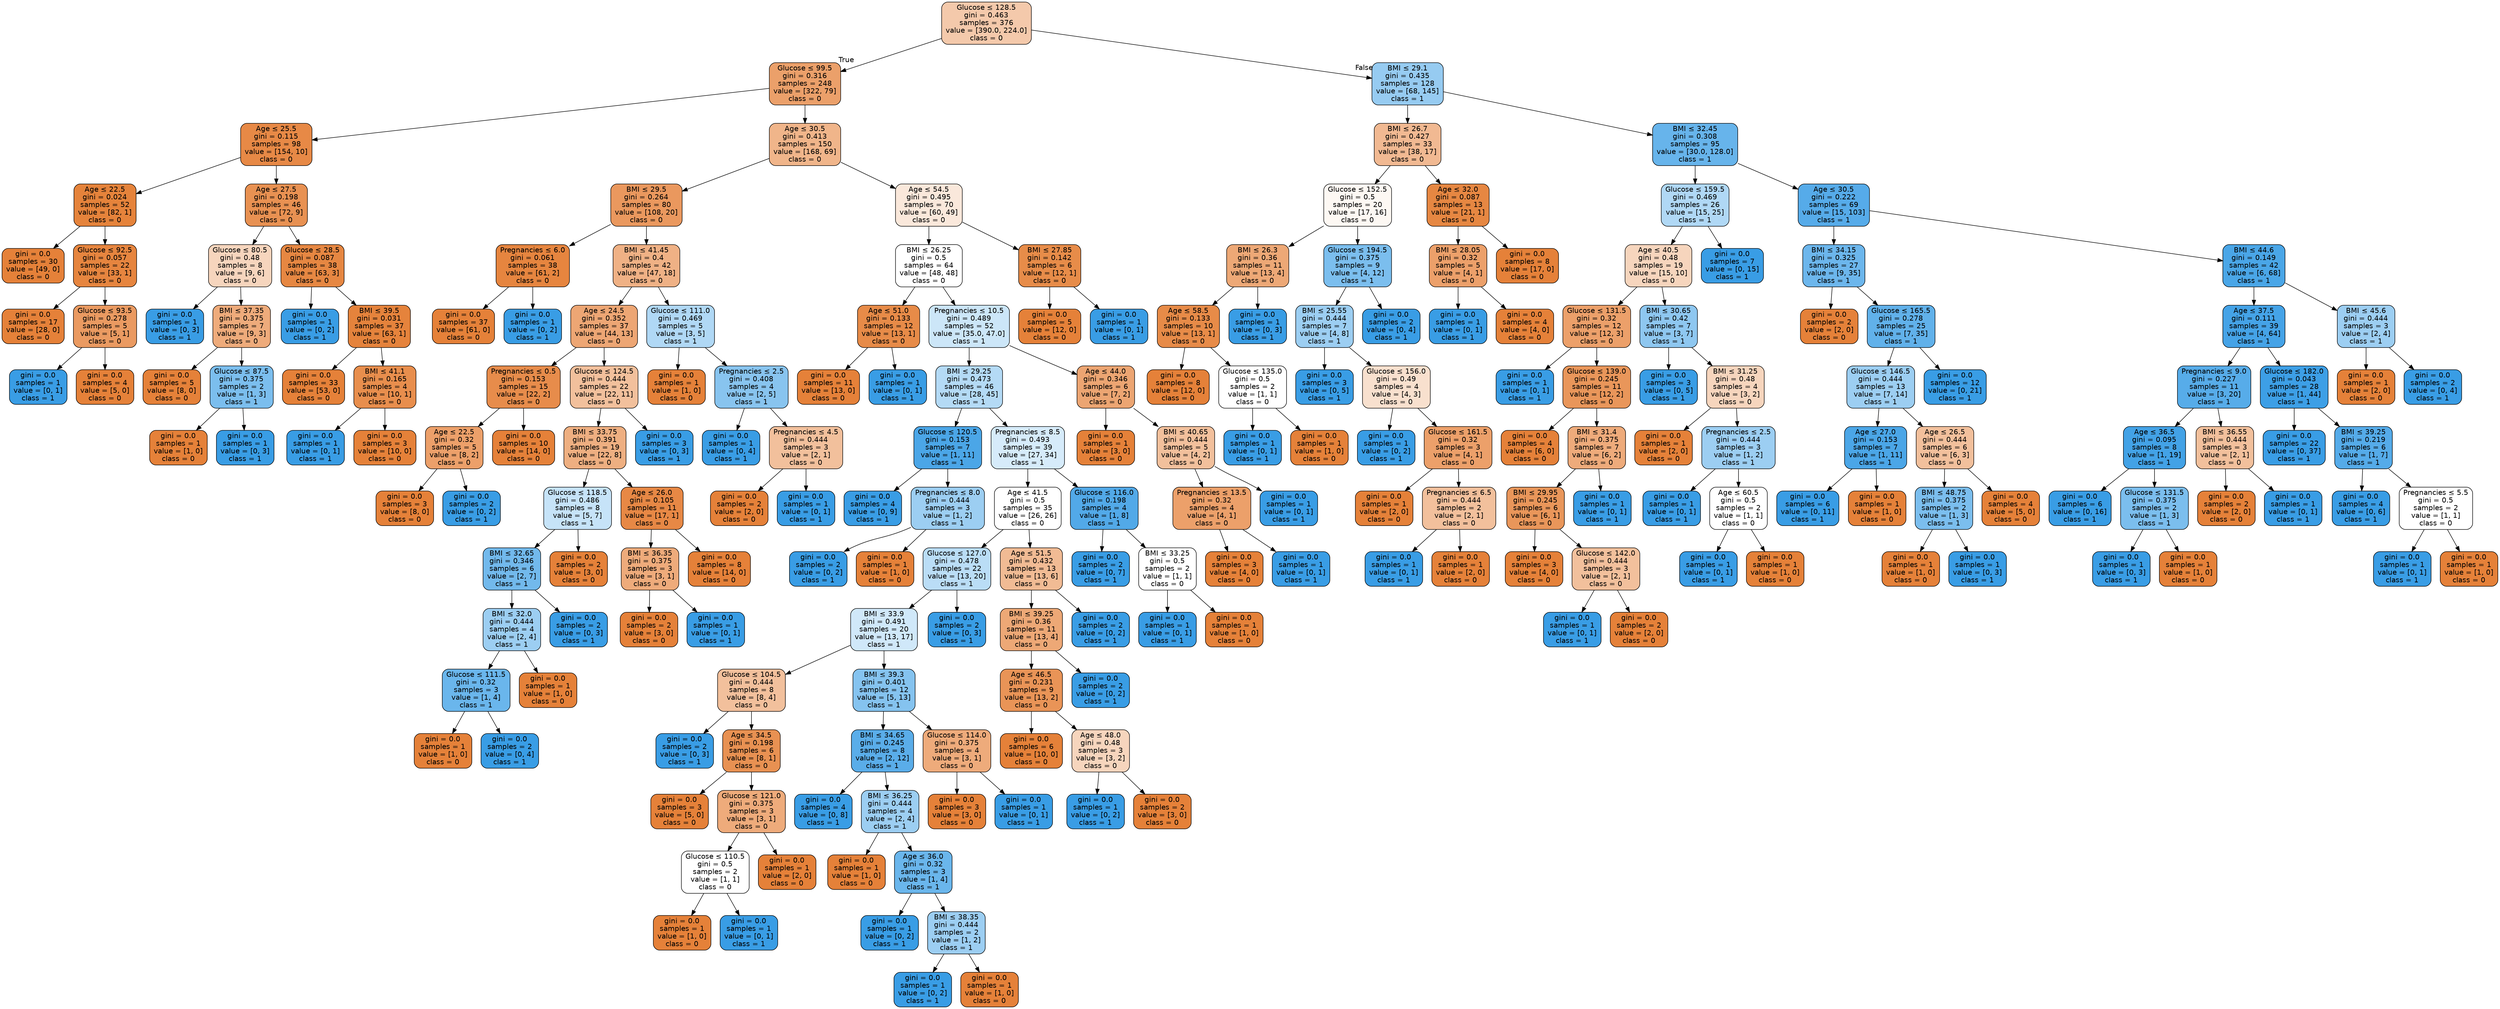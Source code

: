digraph Tree {
node [shape=box, style="filled, rounded", color="black", fontname="helvetica"] ;
edge [fontname="helvetica"] ;
0 [label=<Glucose &le; 128.5<br/>gini = 0.463<br/>samples = 376<br/>value = [390.0, 224.0]<br/>class = 0>, fillcolor="#f4c9ab"] ;
1 [label=<Glucose &le; 99.5<br/>gini = 0.316<br/>samples = 248<br/>value = [322, 79]<br/>class = 0>, fillcolor="#eba06a"] ;
0 -> 1 [labeldistance=2.5, labelangle=45, headlabel="True"] ;
2 [label=<Age &le; 25.5<br/>gini = 0.115<br/>samples = 98<br/>value = [154, 10]<br/>class = 0>, fillcolor="#e78946"] ;
1 -> 2 ;
3 [label=<Age &le; 22.5<br/>gini = 0.024<br/>samples = 52<br/>value = [82, 1]<br/>class = 0>, fillcolor="#e5833b"] ;
2 -> 3 ;
4 [label=<gini = 0.0<br/>samples = 30<br/>value = [49, 0]<br/>class = 0>, fillcolor="#e58139"] ;
3 -> 4 ;
5 [label=<Glucose &le; 92.5<br/>gini = 0.057<br/>samples = 22<br/>value = [33, 1]<br/>class = 0>, fillcolor="#e6853f"] ;
3 -> 5 ;
6 [label=<gini = 0.0<br/>samples = 17<br/>value = [28, 0]<br/>class = 0>, fillcolor="#e58139"] ;
5 -> 6 ;
7 [label=<Glucose &le; 93.5<br/>gini = 0.278<br/>samples = 5<br/>value = [5, 1]<br/>class = 0>, fillcolor="#ea9a61"] ;
5 -> 7 ;
8 [label=<gini = 0.0<br/>samples = 1<br/>value = [0, 1]<br/>class = 1>, fillcolor="#399de5"] ;
7 -> 8 ;
9 [label=<gini = 0.0<br/>samples = 4<br/>value = [5, 0]<br/>class = 0>, fillcolor="#e58139"] ;
7 -> 9 ;
10 [label=<Age &le; 27.5<br/>gini = 0.198<br/>samples = 46<br/>value = [72, 9]<br/>class = 0>, fillcolor="#e89152"] ;
2 -> 10 ;
11 [label=<Glucose &le; 80.5<br/>gini = 0.48<br/>samples = 8<br/>value = [9, 6]<br/>class = 0>, fillcolor="#f6d5bd"] ;
10 -> 11 ;
12 [label=<gini = 0.0<br/>samples = 1<br/>value = [0, 3]<br/>class = 1>, fillcolor="#399de5"] ;
11 -> 12 ;
13 [label=<BMI &le; 37.35<br/>gini = 0.375<br/>samples = 7<br/>value = [9, 3]<br/>class = 0>, fillcolor="#eeab7b"] ;
11 -> 13 ;
14 [label=<gini = 0.0<br/>samples = 5<br/>value = [8, 0]<br/>class = 0>, fillcolor="#e58139"] ;
13 -> 14 ;
15 [label=<Glucose &le; 87.5<br/>gini = 0.375<br/>samples = 2<br/>value = [1, 3]<br/>class = 1>, fillcolor="#7bbeee"] ;
13 -> 15 ;
16 [label=<gini = 0.0<br/>samples = 1<br/>value = [1, 0]<br/>class = 0>, fillcolor="#e58139"] ;
15 -> 16 ;
17 [label=<gini = 0.0<br/>samples = 1<br/>value = [0, 3]<br/>class = 1>, fillcolor="#399de5"] ;
15 -> 17 ;
18 [label=<Glucose &le; 28.5<br/>gini = 0.087<br/>samples = 38<br/>value = [63, 3]<br/>class = 0>, fillcolor="#e68742"] ;
10 -> 18 ;
19 [label=<gini = 0.0<br/>samples = 1<br/>value = [0, 2]<br/>class = 1>, fillcolor="#399de5"] ;
18 -> 19 ;
20 [label=<BMI &le; 39.5<br/>gini = 0.031<br/>samples = 37<br/>value = [63, 1]<br/>class = 0>, fillcolor="#e5833c"] ;
18 -> 20 ;
21 [label=<gini = 0.0<br/>samples = 33<br/>value = [53, 0]<br/>class = 0>, fillcolor="#e58139"] ;
20 -> 21 ;
22 [label=<BMI &le; 41.1<br/>gini = 0.165<br/>samples = 4<br/>value = [10, 1]<br/>class = 0>, fillcolor="#e88e4d"] ;
20 -> 22 ;
23 [label=<gini = 0.0<br/>samples = 1<br/>value = [0, 1]<br/>class = 1>, fillcolor="#399de5"] ;
22 -> 23 ;
24 [label=<gini = 0.0<br/>samples = 3<br/>value = [10, 0]<br/>class = 0>, fillcolor="#e58139"] ;
22 -> 24 ;
25 [label=<Age &le; 30.5<br/>gini = 0.413<br/>samples = 150<br/>value = [168, 69]<br/>class = 0>, fillcolor="#f0b58a"] ;
1 -> 25 ;
26 [label=<BMI &le; 29.5<br/>gini = 0.264<br/>samples = 80<br/>value = [108, 20]<br/>class = 0>, fillcolor="#ea985e"] ;
25 -> 26 ;
27 [label=<Pregnancies &le; 6.0<br/>gini = 0.061<br/>samples = 38<br/>value = [61, 2]<br/>class = 0>, fillcolor="#e6853f"] ;
26 -> 27 ;
28 [label=<gini = 0.0<br/>samples = 37<br/>value = [61, 0]<br/>class = 0>, fillcolor="#e58139"] ;
27 -> 28 ;
29 [label=<gini = 0.0<br/>samples = 1<br/>value = [0, 2]<br/>class = 1>, fillcolor="#399de5"] ;
27 -> 29 ;
30 [label=<BMI &le; 41.45<br/>gini = 0.4<br/>samples = 42<br/>value = [47, 18]<br/>class = 0>, fillcolor="#efb185"] ;
26 -> 30 ;
31 [label=<Age &le; 24.5<br/>gini = 0.352<br/>samples = 37<br/>value = [44, 13]<br/>class = 0>, fillcolor="#eda674"] ;
30 -> 31 ;
32 [label=<Pregnancies &le; 0.5<br/>gini = 0.153<br/>samples = 15<br/>value = [22, 2]<br/>class = 0>, fillcolor="#e78c4b"] ;
31 -> 32 ;
33 [label=<Age &le; 22.5<br/>gini = 0.32<br/>samples = 5<br/>value = [8, 2]<br/>class = 0>, fillcolor="#eca06a"] ;
32 -> 33 ;
34 [label=<gini = 0.0<br/>samples = 3<br/>value = [8, 0]<br/>class = 0>, fillcolor="#e58139"] ;
33 -> 34 ;
35 [label=<gini = 0.0<br/>samples = 2<br/>value = [0, 2]<br/>class = 1>, fillcolor="#399de5"] ;
33 -> 35 ;
36 [label=<gini = 0.0<br/>samples = 10<br/>value = [14, 0]<br/>class = 0>, fillcolor="#e58139"] ;
32 -> 36 ;
37 [label=<Glucose &le; 124.5<br/>gini = 0.444<br/>samples = 22<br/>value = [22, 11]<br/>class = 0>, fillcolor="#f2c09c"] ;
31 -> 37 ;
38 [label=<BMI &le; 33.75<br/>gini = 0.391<br/>samples = 19<br/>value = [22, 8]<br/>class = 0>, fillcolor="#eeaf81"] ;
37 -> 38 ;
39 [label=<Glucose &le; 118.5<br/>gini = 0.486<br/>samples = 8<br/>value = [5, 7]<br/>class = 1>, fillcolor="#c6e3f8"] ;
38 -> 39 ;
40 [label=<BMI &le; 32.65<br/>gini = 0.346<br/>samples = 6<br/>value = [2, 7]<br/>class = 1>, fillcolor="#72b9ec"] ;
39 -> 40 ;
41 [label=<BMI &le; 32.0<br/>gini = 0.444<br/>samples = 4<br/>value = [2, 4]<br/>class = 1>, fillcolor="#9ccef2"] ;
40 -> 41 ;
42 [label=<Glucose &le; 111.5<br/>gini = 0.32<br/>samples = 3<br/>value = [1, 4]<br/>class = 1>, fillcolor="#6ab6ec"] ;
41 -> 42 ;
43 [label=<gini = 0.0<br/>samples = 1<br/>value = [1, 0]<br/>class = 0>, fillcolor="#e58139"] ;
42 -> 43 ;
44 [label=<gini = 0.0<br/>samples = 2<br/>value = [0, 4]<br/>class = 1>, fillcolor="#399de5"] ;
42 -> 44 ;
45 [label=<gini = 0.0<br/>samples = 1<br/>value = [1, 0]<br/>class = 0>, fillcolor="#e58139"] ;
41 -> 45 ;
46 [label=<gini = 0.0<br/>samples = 2<br/>value = [0, 3]<br/>class = 1>, fillcolor="#399de5"] ;
40 -> 46 ;
47 [label=<gini = 0.0<br/>samples = 2<br/>value = [3, 0]<br/>class = 0>, fillcolor="#e58139"] ;
39 -> 47 ;
48 [label=<Age &le; 26.0<br/>gini = 0.105<br/>samples = 11<br/>value = [17, 1]<br/>class = 0>, fillcolor="#e78845"] ;
38 -> 48 ;
49 [label=<BMI &le; 36.35<br/>gini = 0.375<br/>samples = 3<br/>value = [3, 1]<br/>class = 0>, fillcolor="#eeab7b"] ;
48 -> 49 ;
50 [label=<gini = 0.0<br/>samples = 2<br/>value = [3, 0]<br/>class = 0>, fillcolor="#e58139"] ;
49 -> 50 ;
51 [label=<gini = 0.0<br/>samples = 1<br/>value = [0, 1]<br/>class = 1>, fillcolor="#399de5"] ;
49 -> 51 ;
52 [label=<gini = 0.0<br/>samples = 8<br/>value = [14, 0]<br/>class = 0>, fillcolor="#e58139"] ;
48 -> 52 ;
53 [label=<gini = 0.0<br/>samples = 3<br/>value = [0, 3]<br/>class = 1>, fillcolor="#399de5"] ;
37 -> 53 ;
54 [label=<Glucose &le; 111.0<br/>gini = 0.469<br/>samples = 5<br/>value = [3, 5]<br/>class = 1>, fillcolor="#b0d8f5"] ;
30 -> 54 ;
55 [label=<gini = 0.0<br/>samples = 1<br/>value = [1, 0]<br/>class = 0>, fillcolor="#e58139"] ;
54 -> 55 ;
56 [label=<Pregnancies &le; 2.5<br/>gini = 0.408<br/>samples = 4<br/>value = [2, 5]<br/>class = 1>, fillcolor="#88c4ef"] ;
54 -> 56 ;
57 [label=<gini = 0.0<br/>samples = 1<br/>value = [0, 4]<br/>class = 1>, fillcolor="#399de5"] ;
56 -> 57 ;
58 [label=<Pregnancies &le; 4.5<br/>gini = 0.444<br/>samples = 3<br/>value = [2, 1]<br/>class = 0>, fillcolor="#f2c09c"] ;
56 -> 58 ;
59 [label=<gini = 0.0<br/>samples = 2<br/>value = [2, 0]<br/>class = 0>, fillcolor="#e58139"] ;
58 -> 59 ;
60 [label=<gini = 0.0<br/>samples = 1<br/>value = [0, 1]<br/>class = 1>, fillcolor="#399de5"] ;
58 -> 60 ;
61 [label=<Age &le; 54.5<br/>gini = 0.495<br/>samples = 70<br/>value = [60, 49]<br/>class = 0>, fillcolor="#fae8db"] ;
25 -> 61 ;
62 [label=<BMI &le; 26.25<br/>gini = 0.5<br/>samples = 64<br/>value = [48, 48]<br/>class = 0>, fillcolor="#ffffff"] ;
61 -> 62 ;
63 [label=<Age &le; 51.0<br/>gini = 0.133<br/>samples = 12<br/>value = [13, 1]<br/>class = 0>, fillcolor="#e78b48"] ;
62 -> 63 ;
64 [label=<gini = 0.0<br/>samples = 11<br/>value = [13, 0]<br/>class = 0>, fillcolor="#e58139"] ;
63 -> 64 ;
65 [label=<gini = 0.0<br/>samples = 1<br/>value = [0, 1]<br/>class = 1>, fillcolor="#399de5"] ;
63 -> 65 ;
66 [label=<Pregnancies &le; 10.5<br/>gini = 0.489<br/>samples = 52<br/>value = [35.0, 47.0]<br/>class = 1>, fillcolor="#cce6f8"] ;
62 -> 66 ;
67 [label=<BMI &le; 29.25<br/>gini = 0.473<br/>samples = 46<br/>value = [28, 45]<br/>class = 1>, fillcolor="#b4daf5"] ;
66 -> 67 ;
68 [label=<Glucose &le; 120.5<br/>gini = 0.153<br/>samples = 7<br/>value = [1, 11]<br/>class = 1>, fillcolor="#4ba6e7"] ;
67 -> 68 ;
69 [label=<gini = 0.0<br/>samples = 4<br/>value = [0, 9]<br/>class = 1>, fillcolor="#399de5"] ;
68 -> 69 ;
70 [label=<Pregnancies &le; 8.0<br/>gini = 0.444<br/>samples = 3<br/>value = [1, 2]<br/>class = 1>, fillcolor="#9ccef2"] ;
68 -> 70 ;
71 [label=<gini = 0.0<br/>samples = 2<br/>value = [0, 2]<br/>class = 1>, fillcolor="#399de5"] ;
70 -> 71 ;
72 [label=<gini = 0.0<br/>samples = 1<br/>value = [1, 0]<br/>class = 0>, fillcolor="#e58139"] ;
70 -> 72 ;
73 [label=<Pregnancies &le; 8.5<br/>gini = 0.493<br/>samples = 39<br/>value = [27, 34]<br/>class = 1>, fillcolor="#d6ebfa"] ;
67 -> 73 ;
74 [label=<Age &le; 41.5<br/>gini = 0.5<br/>samples = 35<br/>value = [26, 26]<br/>class = 0>, fillcolor="#ffffff"] ;
73 -> 74 ;
75 [label=<Glucose &le; 127.0<br/>gini = 0.478<br/>samples = 22<br/>value = [13, 20]<br/>class = 1>, fillcolor="#baddf6"] ;
74 -> 75 ;
76 [label=<BMI &le; 33.9<br/>gini = 0.491<br/>samples = 20<br/>value = [13, 17]<br/>class = 1>, fillcolor="#d0e8f9"] ;
75 -> 76 ;
77 [label=<Glucose &le; 104.5<br/>gini = 0.444<br/>samples = 8<br/>value = [8, 4]<br/>class = 0>, fillcolor="#f2c09c"] ;
76 -> 77 ;
78 [label=<gini = 0.0<br/>samples = 2<br/>value = [0, 3]<br/>class = 1>, fillcolor="#399de5"] ;
77 -> 78 ;
79 [label=<Age &le; 34.5<br/>gini = 0.198<br/>samples = 6<br/>value = [8, 1]<br/>class = 0>, fillcolor="#e89152"] ;
77 -> 79 ;
80 [label=<gini = 0.0<br/>samples = 3<br/>value = [5, 0]<br/>class = 0>, fillcolor="#e58139"] ;
79 -> 80 ;
81 [label=<Glucose &le; 121.0<br/>gini = 0.375<br/>samples = 3<br/>value = [3, 1]<br/>class = 0>, fillcolor="#eeab7b"] ;
79 -> 81 ;
82 [label=<Glucose &le; 110.5<br/>gini = 0.5<br/>samples = 2<br/>value = [1, 1]<br/>class = 0>, fillcolor="#ffffff"] ;
81 -> 82 ;
83 [label=<gini = 0.0<br/>samples = 1<br/>value = [1, 0]<br/>class = 0>, fillcolor="#e58139"] ;
82 -> 83 ;
84 [label=<gini = 0.0<br/>samples = 1<br/>value = [0, 1]<br/>class = 1>, fillcolor="#399de5"] ;
82 -> 84 ;
85 [label=<gini = 0.0<br/>samples = 1<br/>value = [2, 0]<br/>class = 0>, fillcolor="#e58139"] ;
81 -> 85 ;
86 [label=<BMI &le; 39.3<br/>gini = 0.401<br/>samples = 12<br/>value = [5, 13]<br/>class = 1>, fillcolor="#85c3ef"] ;
76 -> 86 ;
87 [label=<BMI &le; 34.65<br/>gini = 0.245<br/>samples = 8<br/>value = [2, 12]<br/>class = 1>, fillcolor="#5aade9"] ;
86 -> 87 ;
88 [label=<gini = 0.0<br/>samples = 4<br/>value = [0, 8]<br/>class = 1>, fillcolor="#399de5"] ;
87 -> 88 ;
89 [label=<BMI &le; 36.25<br/>gini = 0.444<br/>samples = 4<br/>value = [2, 4]<br/>class = 1>, fillcolor="#9ccef2"] ;
87 -> 89 ;
90 [label=<gini = 0.0<br/>samples = 1<br/>value = [1, 0]<br/>class = 0>, fillcolor="#e58139"] ;
89 -> 90 ;
91 [label=<Age &le; 36.0<br/>gini = 0.32<br/>samples = 3<br/>value = [1, 4]<br/>class = 1>, fillcolor="#6ab6ec"] ;
89 -> 91 ;
92 [label=<gini = 0.0<br/>samples = 1<br/>value = [0, 2]<br/>class = 1>, fillcolor="#399de5"] ;
91 -> 92 ;
93 [label=<BMI &le; 38.35<br/>gini = 0.444<br/>samples = 2<br/>value = [1, 2]<br/>class = 1>, fillcolor="#9ccef2"] ;
91 -> 93 ;
94 [label=<gini = 0.0<br/>samples = 1<br/>value = [0, 2]<br/>class = 1>, fillcolor="#399de5"] ;
93 -> 94 ;
95 [label=<gini = 0.0<br/>samples = 1<br/>value = [1, 0]<br/>class = 0>, fillcolor="#e58139"] ;
93 -> 95 ;
96 [label=<Glucose &le; 114.0<br/>gini = 0.375<br/>samples = 4<br/>value = [3, 1]<br/>class = 0>, fillcolor="#eeab7b"] ;
86 -> 96 ;
97 [label=<gini = 0.0<br/>samples = 3<br/>value = [3, 0]<br/>class = 0>, fillcolor="#e58139"] ;
96 -> 97 ;
98 [label=<gini = 0.0<br/>samples = 1<br/>value = [0, 1]<br/>class = 1>, fillcolor="#399de5"] ;
96 -> 98 ;
99 [label=<gini = 0.0<br/>samples = 2<br/>value = [0, 3]<br/>class = 1>, fillcolor="#399de5"] ;
75 -> 99 ;
100 [label=<Age &le; 51.5<br/>gini = 0.432<br/>samples = 13<br/>value = [13, 6]<br/>class = 0>, fillcolor="#f1bb94"] ;
74 -> 100 ;
101 [label=<BMI &le; 39.25<br/>gini = 0.36<br/>samples = 11<br/>value = [13, 4]<br/>class = 0>, fillcolor="#eda876"] ;
100 -> 101 ;
102 [label=<Age &le; 46.5<br/>gini = 0.231<br/>samples = 9<br/>value = [13, 2]<br/>class = 0>, fillcolor="#e99457"] ;
101 -> 102 ;
103 [label=<gini = 0.0<br/>samples = 6<br/>value = [10, 0]<br/>class = 0>, fillcolor="#e58139"] ;
102 -> 103 ;
104 [label=<Age &le; 48.0<br/>gini = 0.48<br/>samples = 3<br/>value = [3, 2]<br/>class = 0>, fillcolor="#f6d5bd"] ;
102 -> 104 ;
105 [label=<gini = 0.0<br/>samples = 1<br/>value = [0, 2]<br/>class = 1>, fillcolor="#399de5"] ;
104 -> 105 ;
106 [label=<gini = 0.0<br/>samples = 2<br/>value = [3, 0]<br/>class = 0>, fillcolor="#e58139"] ;
104 -> 106 ;
107 [label=<gini = 0.0<br/>samples = 2<br/>value = [0, 2]<br/>class = 1>, fillcolor="#399de5"] ;
101 -> 107 ;
108 [label=<gini = 0.0<br/>samples = 2<br/>value = [0, 2]<br/>class = 1>, fillcolor="#399de5"] ;
100 -> 108 ;
109 [label=<Glucose &le; 116.0<br/>gini = 0.198<br/>samples = 4<br/>value = [1, 8]<br/>class = 1>, fillcolor="#52a9e8"] ;
73 -> 109 ;
110 [label=<gini = 0.0<br/>samples = 2<br/>value = [0, 7]<br/>class = 1>, fillcolor="#399de5"] ;
109 -> 110 ;
111 [label=<BMI &le; 33.25<br/>gini = 0.5<br/>samples = 2<br/>value = [1, 1]<br/>class = 0>, fillcolor="#ffffff"] ;
109 -> 111 ;
112 [label=<gini = 0.0<br/>samples = 1<br/>value = [0, 1]<br/>class = 1>, fillcolor="#399de5"] ;
111 -> 112 ;
113 [label=<gini = 0.0<br/>samples = 1<br/>value = [1, 0]<br/>class = 0>, fillcolor="#e58139"] ;
111 -> 113 ;
114 [label=<Age &le; 44.0<br/>gini = 0.346<br/>samples = 6<br/>value = [7, 2]<br/>class = 0>, fillcolor="#eca572"] ;
66 -> 114 ;
115 [label=<gini = 0.0<br/>samples = 1<br/>value = [3, 0]<br/>class = 0>, fillcolor="#e58139"] ;
114 -> 115 ;
116 [label=<BMI &le; 40.65<br/>gini = 0.444<br/>samples = 5<br/>value = [4, 2]<br/>class = 0>, fillcolor="#f2c09c"] ;
114 -> 116 ;
117 [label=<Pregnancies &le; 13.5<br/>gini = 0.32<br/>samples = 4<br/>value = [4, 1]<br/>class = 0>, fillcolor="#eca06a"] ;
116 -> 117 ;
118 [label=<gini = 0.0<br/>samples = 3<br/>value = [4, 0]<br/>class = 0>, fillcolor="#e58139"] ;
117 -> 118 ;
119 [label=<gini = 0.0<br/>samples = 1<br/>value = [0, 1]<br/>class = 1>, fillcolor="#399de5"] ;
117 -> 119 ;
120 [label=<gini = 0.0<br/>samples = 1<br/>value = [0, 1]<br/>class = 1>, fillcolor="#399de5"] ;
116 -> 120 ;
121 [label=<BMI &le; 27.85<br/>gini = 0.142<br/>samples = 6<br/>value = [12, 1]<br/>class = 0>, fillcolor="#e78c49"] ;
61 -> 121 ;
122 [label=<gini = 0.0<br/>samples = 5<br/>value = [12, 0]<br/>class = 0>, fillcolor="#e58139"] ;
121 -> 122 ;
123 [label=<gini = 0.0<br/>samples = 1<br/>value = [0, 1]<br/>class = 1>, fillcolor="#399de5"] ;
121 -> 123 ;
124 [label=<BMI &le; 29.1<br/>gini = 0.435<br/>samples = 128<br/>value = [68, 145]<br/>class = 1>, fillcolor="#96cbf1"] ;
0 -> 124 [labeldistance=2.5, labelangle=-45, headlabel="False"] ;
125 [label=<BMI &le; 26.7<br/>gini = 0.427<br/>samples = 33<br/>value = [38, 17]<br/>class = 0>, fillcolor="#f1b992"] ;
124 -> 125 ;
126 [label=<Glucose &le; 152.5<br/>gini = 0.5<br/>samples = 20<br/>value = [17, 16]<br/>class = 0>, fillcolor="#fdf8f3"] ;
125 -> 126 ;
127 [label=<BMI &le; 26.3<br/>gini = 0.36<br/>samples = 11<br/>value = [13, 4]<br/>class = 0>, fillcolor="#eda876"] ;
126 -> 127 ;
128 [label=<Age &le; 58.5<br/>gini = 0.133<br/>samples = 10<br/>value = [13, 1]<br/>class = 0>, fillcolor="#e78b48"] ;
127 -> 128 ;
129 [label=<gini = 0.0<br/>samples = 8<br/>value = [12, 0]<br/>class = 0>, fillcolor="#e58139"] ;
128 -> 129 ;
130 [label=<Glucose &le; 135.0<br/>gini = 0.5<br/>samples = 2<br/>value = [1, 1]<br/>class = 0>, fillcolor="#ffffff"] ;
128 -> 130 ;
131 [label=<gini = 0.0<br/>samples = 1<br/>value = [0, 1]<br/>class = 1>, fillcolor="#399de5"] ;
130 -> 131 ;
132 [label=<gini = 0.0<br/>samples = 1<br/>value = [1, 0]<br/>class = 0>, fillcolor="#e58139"] ;
130 -> 132 ;
133 [label=<gini = 0.0<br/>samples = 1<br/>value = [0, 3]<br/>class = 1>, fillcolor="#399de5"] ;
127 -> 133 ;
134 [label=<Glucose &le; 194.5<br/>gini = 0.375<br/>samples = 9<br/>value = [4, 12]<br/>class = 1>, fillcolor="#7bbeee"] ;
126 -> 134 ;
135 [label=<BMI &le; 25.55<br/>gini = 0.444<br/>samples = 7<br/>value = [4, 8]<br/>class = 1>, fillcolor="#9ccef2"] ;
134 -> 135 ;
136 [label=<gini = 0.0<br/>samples = 3<br/>value = [0, 5]<br/>class = 1>, fillcolor="#399de5"] ;
135 -> 136 ;
137 [label=<Glucose &le; 156.0<br/>gini = 0.49<br/>samples = 4<br/>value = [4, 3]<br/>class = 0>, fillcolor="#f8e0ce"] ;
135 -> 137 ;
138 [label=<gini = 0.0<br/>samples = 1<br/>value = [0, 2]<br/>class = 1>, fillcolor="#399de5"] ;
137 -> 138 ;
139 [label=<Glucose &le; 161.5<br/>gini = 0.32<br/>samples = 3<br/>value = [4, 1]<br/>class = 0>, fillcolor="#eca06a"] ;
137 -> 139 ;
140 [label=<gini = 0.0<br/>samples = 1<br/>value = [2, 0]<br/>class = 0>, fillcolor="#e58139"] ;
139 -> 140 ;
141 [label=<Pregnancies &le; 6.5<br/>gini = 0.444<br/>samples = 2<br/>value = [2, 1]<br/>class = 0>, fillcolor="#f2c09c"] ;
139 -> 141 ;
142 [label=<gini = 0.0<br/>samples = 1<br/>value = [0, 1]<br/>class = 1>, fillcolor="#399de5"] ;
141 -> 142 ;
143 [label=<gini = 0.0<br/>samples = 1<br/>value = [2, 0]<br/>class = 0>, fillcolor="#e58139"] ;
141 -> 143 ;
144 [label=<gini = 0.0<br/>samples = 2<br/>value = [0, 4]<br/>class = 1>, fillcolor="#399de5"] ;
134 -> 144 ;
145 [label=<Age &le; 32.0<br/>gini = 0.087<br/>samples = 13<br/>value = [21, 1]<br/>class = 0>, fillcolor="#e68742"] ;
125 -> 145 ;
146 [label=<BMI &le; 28.05<br/>gini = 0.32<br/>samples = 5<br/>value = [4, 1]<br/>class = 0>, fillcolor="#eca06a"] ;
145 -> 146 ;
147 [label=<gini = 0.0<br/>samples = 1<br/>value = [0, 1]<br/>class = 1>, fillcolor="#399de5"] ;
146 -> 147 ;
148 [label=<gini = 0.0<br/>samples = 4<br/>value = [4, 0]<br/>class = 0>, fillcolor="#e58139"] ;
146 -> 148 ;
149 [label=<gini = 0.0<br/>samples = 8<br/>value = [17, 0]<br/>class = 0>, fillcolor="#e58139"] ;
145 -> 149 ;
150 [label=<BMI &le; 32.45<br/>gini = 0.308<br/>samples = 95<br/>value = [30.0, 128.0]<br/>class = 1>, fillcolor="#67b4eb"] ;
124 -> 150 ;
151 [label=<Glucose &le; 159.5<br/>gini = 0.469<br/>samples = 26<br/>value = [15, 25]<br/>class = 1>, fillcolor="#b0d8f5"] ;
150 -> 151 ;
152 [label=<Age &le; 40.5<br/>gini = 0.48<br/>samples = 19<br/>value = [15, 10]<br/>class = 0>, fillcolor="#f6d5bd"] ;
151 -> 152 ;
153 [label=<Glucose &le; 131.5<br/>gini = 0.32<br/>samples = 12<br/>value = [12, 3]<br/>class = 0>, fillcolor="#eca06a"] ;
152 -> 153 ;
154 [label=<gini = 0.0<br/>samples = 1<br/>value = [0, 1]<br/>class = 1>, fillcolor="#399de5"] ;
153 -> 154 ;
155 [label=<Glucose &le; 139.0<br/>gini = 0.245<br/>samples = 11<br/>value = [12, 2]<br/>class = 0>, fillcolor="#e9965a"] ;
153 -> 155 ;
156 [label=<gini = 0.0<br/>samples = 4<br/>value = [6, 0]<br/>class = 0>, fillcolor="#e58139"] ;
155 -> 156 ;
157 [label=<BMI &le; 31.4<br/>gini = 0.375<br/>samples = 7<br/>value = [6, 2]<br/>class = 0>, fillcolor="#eeab7b"] ;
155 -> 157 ;
158 [label=<BMI &le; 29.95<br/>gini = 0.245<br/>samples = 6<br/>value = [6, 1]<br/>class = 0>, fillcolor="#e9965a"] ;
157 -> 158 ;
159 [label=<gini = 0.0<br/>samples = 3<br/>value = [4, 0]<br/>class = 0>, fillcolor="#e58139"] ;
158 -> 159 ;
160 [label=<Glucose &le; 142.0<br/>gini = 0.444<br/>samples = 3<br/>value = [2, 1]<br/>class = 0>, fillcolor="#f2c09c"] ;
158 -> 160 ;
161 [label=<gini = 0.0<br/>samples = 1<br/>value = [0, 1]<br/>class = 1>, fillcolor="#399de5"] ;
160 -> 161 ;
162 [label=<gini = 0.0<br/>samples = 2<br/>value = [2, 0]<br/>class = 0>, fillcolor="#e58139"] ;
160 -> 162 ;
163 [label=<gini = 0.0<br/>samples = 1<br/>value = [0, 1]<br/>class = 1>, fillcolor="#399de5"] ;
157 -> 163 ;
164 [label=<BMI &le; 30.65<br/>gini = 0.42<br/>samples = 7<br/>value = [3, 7]<br/>class = 1>, fillcolor="#8ec7f0"] ;
152 -> 164 ;
165 [label=<gini = 0.0<br/>samples = 3<br/>value = [0, 5]<br/>class = 1>, fillcolor="#399de5"] ;
164 -> 165 ;
166 [label=<BMI &le; 31.25<br/>gini = 0.48<br/>samples = 4<br/>value = [3, 2]<br/>class = 0>, fillcolor="#f6d5bd"] ;
164 -> 166 ;
167 [label=<gini = 0.0<br/>samples = 1<br/>value = [2, 0]<br/>class = 0>, fillcolor="#e58139"] ;
166 -> 167 ;
168 [label=<Pregnancies &le; 2.5<br/>gini = 0.444<br/>samples = 3<br/>value = [1, 2]<br/>class = 1>, fillcolor="#9ccef2"] ;
166 -> 168 ;
169 [label=<gini = 0.0<br/>samples = 1<br/>value = [0, 1]<br/>class = 1>, fillcolor="#399de5"] ;
168 -> 169 ;
170 [label=<Age &le; 60.5<br/>gini = 0.5<br/>samples = 2<br/>value = [1, 1]<br/>class = 0>, fillcolor="#ffffff"] ;
168 -> 170 ;
171 [label=<gini = 0.0<br/>samples = 1<br/>value = [0, 1]<br/>class = 1>, fillcolor="#399de5"] ;
170 -> 171 ;
172 [label=<gini = 0.0<br/>samples = 1<br/>value = [1, 0]<br/>class = 0>, fillcolor="#e58139"] ;
170 -> 172 ;
173 [label=<gini = 0.0<br/>samples = 7<br/>value = [0, 15]<br/>class = 1>, fillcolor="#399de5"] ;
151 -> 173 ;
174 [label=<Age &le; 30.5<br/>gini = 0.222<br/>samples = 69<br/>value = [15, 103]<br/>class = 1>, fillcolor="#56abe9"] ;
150 -> 174 ;
175 [label=<BMI &le; 34.15<br/>gini = 0.325<br/>samples = 27<br/>value = [9, 35]<br/>class = 1>, fillcolor="#6cb6ec"] ;
174 -> 175 ;
176 [label=<gini = 0.0<br/>samples = 2<br/>value = [2, 0]<br/>class = 0>, fillcolor="#e58139"] ;
175 -> 176 ;
177 [label=<Glucose &le; 165.5<br/>gini = 0.278<br/>samples = 25<br/>value = [7, 35]<br/>class = 1>, fillcolor="#61b1ea"] ;
175 -> 177 ;
178 [label=<Glucose &le; 146.5<br/>gini = 0.444<br/>samples = 13<br/>value = [7, 14]<br/>class = 1>, fillcolor="#9ccef2"] ;
177 -> 178 ;
179 [label=<Age &le; 27.0<br/>gini = 0.153<br/>samples = 7<br/>value = [1, 11]<br/>class = 1>, fillcolor="#4ba6e7"] ;
178 -> 179 ;
180 [label=<gini = 0.0<br/>samples = 6<br/>value = [0, 11]<br/>class = 1>, fillcolor="#399de5"] ;
179 -> 180 ;
181 [label=<gini = 0.0<br/>samples = 1<br/>value = [1, 0]<br/>class = 0>, fillcolor="#e58139"] ;
179 -> 181 ;
182 [label=<Age &le; 26.5<br/>gini = 0.444<br/>samples = 6<br/>value = [6, 3]<br/>class = 0>, fillcolor="#f2c09c"] ;
178 -> 182 ;
183 [label=<BMI &le; 48.75<br/>gini = 0.375<br/>samples = 2<br/>value = [1, 3]<br/>class = 1>, fillcolor="#7bbeee"] ;
182 -> 183 ;
184 [label=<gini = 0.0<br/>samples = 1<br/>value = [1, 0]<br/>class = 0>, fillcolor="#e58139"] ;
183 -> 184 ;
185 [label=<gini = 0.0<br/>samples = 1<br/>value = [0, 3]<br/>class = 1>, fillcolor="#399de5"] ;
183 -> 185 ;
186 [label=<gini = 0.0<br/>samples = 4<br/>value = [5, 0]<br/>class = 0>, fillcolor="#e58139"] ;
182 -> 186 ;
187 [label=<gini = 0.0<br/>samples = 12<br/>value = [0, 21]<br/>class = 1>, fillcolor="#399de5"] ;
177 -> 187 ;
188 [label=<BMI &le; 44.6<br/>gini = 0.149<br/>samples = 42<br/>value = [6, 68]<br/>class = 1>, fillcolor="#4aa6e7"] ;
174 -> 188 ;
189 [label=<Age &le; 37.5<br/>gini = 0.111<br/>samples = 39<br/>value = [4, 64]<br/>class = 1>, fillcolor="#45a3e7"] ;
188 -> 189 ;
190 [label=<Pregnancies &le; 9.0<br/>gini = 0.227<br/>samples = 11<br/>value = [3, 20]<br/>class = 1>, fillcolor="#57ace9"] ;
189 -> 190 ;
191 [label=<Age &le; 36.5<br/>gini = 0.095<br/>samples = 8<br/>value = [1, 19]<br/>class = 1>, fillcolor="#43a2e6"] ;
190 -> 191 ;
192 [label=<gini = 0.0<br/>samples = 6<br/>value = [0, 16]<br/>class = 1>, fillcolor="#399de5"] ;
191 -> 192 ;
193 [label=<Glucose &le; 131.5<br/>gini = 0.375<br/>samples = 2<br/>value = [1, 3]<br/>class = 1>, fillcolor="#7bbeee"] ;
191 -> 193 ;
194 [label=<gini = 0.0<br/>samples = 1<br/>value = [0, 3]<br/>class = 1>, fillcolor="#399de5"] ;
193 -> 194 ;
195 [label=<gini = 0.0<br/>samples = 1<br/>value = [1, 0]<br/>class = 0>, fillcolor="#e58139"] ;
193 -> 195 ;
196 [label=<BMI &le; 36.55<br/>gini = 0.444<br/>samples = 3<br/>value = [2, 1]<br/>class = 0>, fillcolor="#f2c09c"] ;
190 -> 196 ;
197 [label=<gini = 0.0<br/>samples = 2<br/>value = [2, 0]<br/>class = 0>, fillcolor="#e58139"] ;
196 -> 197 ;
198 [label=<gini = 0.0<br/>samples = 1<br/>value = [0, 1]<br/>class = 1>, fillcolor="#399de5"] ;
196 -> 198 ;
199 [label=<Glucose &le; 182.0<br/>gini = 0.043<br/>samples = 28<br/>value = [1, 44]<br/>class = 1>, fillcolor="#3d9fe6"] ;
189 -> 199 ;
200 [label=<gini = 0.0<br/>samples = 22<br/>value = [0, 37]<br/>class = 1>, fillcolor="#399de5"] ;
199 -> 200 ;
201 [label=<BMI &le; 39.25<br/>gini = 0.219<br/>samples = 6<br/>value = [1, 7]<br/>class = 1>, fillcolor="#55abe9"] ;
199 -> 201 ;
202 [label=<gini = 0.0<br/>samples = 4<br/>value = [0, 6]<br/>class = 1>, fillcolor="#399de5"] ;
201 -> 202 ;
203 [label=<Pregnancies &le; 5.5<br/>gini = 0.5<br/>samples = 2<br/>value = [1, 1]<br/>class = 0>, fillcolor="#ffffff"] ;
201 -> 203 ;
204 [label=<gini = 0.0<br/>samples = 1<br/>value = [0, 1]<br/>class = 1>, fillcolor="#399de5"] ;
203 -> 204 ;
205 [label=<gini = 0.0<br/>samples = 1<br/>value = [1, 0]<br/>class = 0>, fillcolor="#e58139"] ;
203 -> 205 ;
206 [label=<BMI &le; 45.6<br/>gini = 0.444<br/>samples = 3<br/>value = [2, 4]<br/>class = 1>, fillcolor="#9ccef2"] ;
188 -> 206 ;
207 [label=<gini = 0.0<br/>samples = 1<br/>value = [2, 0]<br/>class = 0>, fillcolor="#e58139"] ;
206 -> 207 ;
208 [label=<gini = 0.0<br/>samples = 2<br/>value = [0, 4]<br/>class = 1>, fillcolor="#399de5"] ;
206 -> 208 ;
}